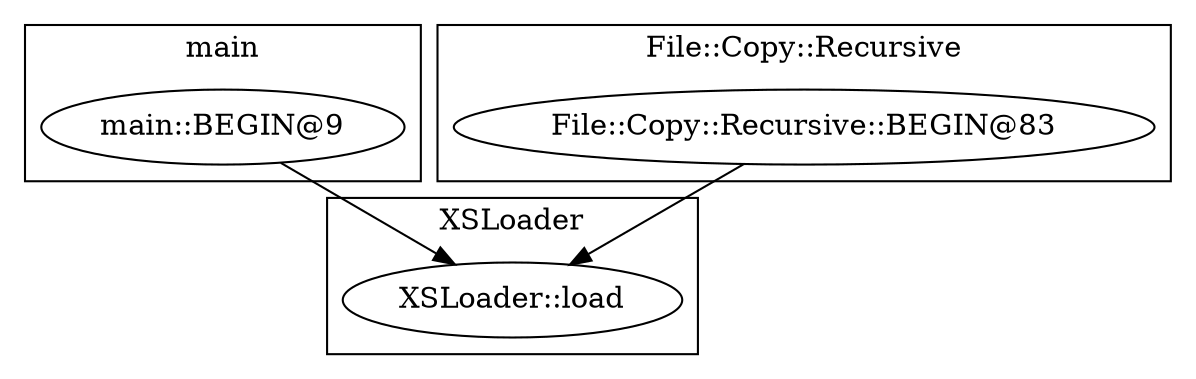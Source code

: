 digraph {
graph [overlap=false]
subgraph cluster_XSLoader {
	label="XSLoader";
	"XSLoader::load";
}
subgraph cluster_main {
	label="main";
	"main::BEGIN@9";
}
subgraph cluster_File_Copy_Recursive {
	label="File::Copy::Recursive";
	"File::Copy::Recursive::BEGIN@83";
}
"File::Copy::Recursive::BEGIN@83" -> "XSLoader::load";
"main::BEGIN@9" -> "XSLoader::load";
}
